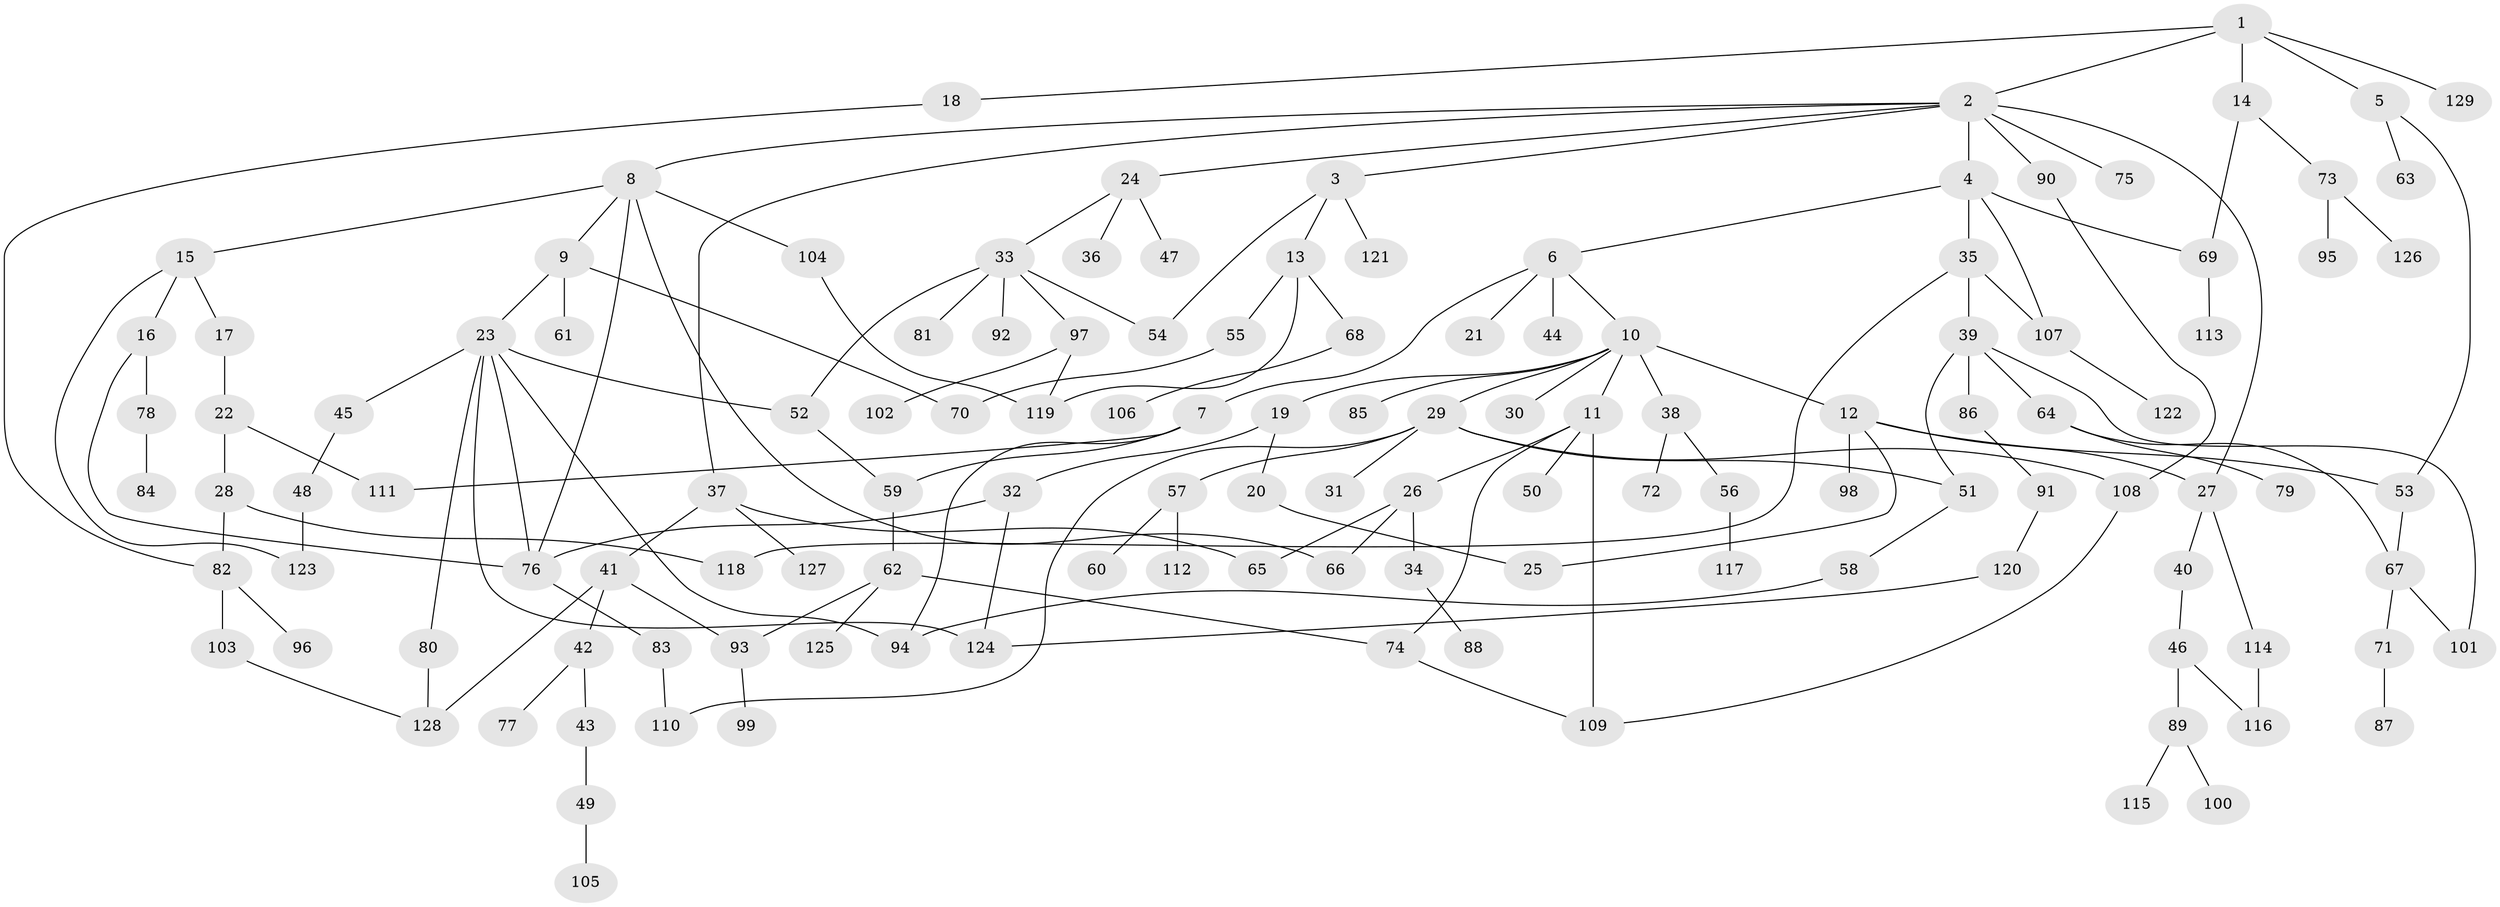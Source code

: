 // coarse degree distribution, {11: 0.05263157894736842, 4: 0.21052631578947367, 8: 0.02631578947368421, 7: 0.07894736842105263, 2: 0.21052631578947367, 1: 0.2894736842105263, 5: 0.05263157894736842, 6: 0.02631578947368421, 3: 0.05263157894736842}
// Generated by graph-tools (version 1.1) at 2025/17/03/04/25 18:17:11]
// undirected, 129 vertices, 164 edges
graph export_dot {
graph [start="1"]
  node [color=gray90,style=filled];
  1;
  2;
  3;
  4;
  5;
  6;
  7;
  8;
  9;
  10;
  11;
  12;
  13;
  14;
  15;
  16;
  17;
  18;
  19;
  20;
  21;
  22;
  23;
  24;
  25;
  26;
  27;
  28;
  29;
  30;
  31;
  32;
  33;
  34;
  35;
  36;
  37;
  38;
  39;
  40;
  41;
  42;
  43;
  44;
  45;
  46;
  47;
  48;
  49;
  50;
  51;
  52;
  53;
  54;
  55;
  56;
  57;
  58;
  59;
  60;
  61;
  62;
  63;
  64;
  65;
  66;
  67;
  68;
  69;
  70;
  71;
  72;
  73;
  74;
  75;
  76;
  77;
  78;
  79;
  80;
  81;
  82;
  83;
  84;
  85;
  86;
  87;
  88;
  89;
  90;
  91;
  92;
  93;
  94;
  95;
  96;
  97;
  98;
  99;
  100;
  101;
  102;
  103;
  104;
  105;
  106;
  107;
  108;
  109;
  110;
  111;
  112;
  113;
  114;
  115;
  116;
  117;
  118;
  119;
  120;
  121;
  122;
  123;
  124;
  125;
  126;
  127;
  128;
  129;
  1 -- 2;
  1 -- 5;
  1 -- 14;
  1 -- 18;
  1 -- 129;
  2 -- 3;
  2 -- 4;
  2 -- 8;
  2 -- 24;
  2 -- 37;
  2 -- 75;
  2 -- 90;
  2 -- 27;
  3 -- 13;
  3 -- 54;
  3 -- 121;
  4 -- 6;
  4 -- 35;
  4 -- 69;
  4 -- 107;
  5 -- 63;
  5 -- 53;
  6 -- 7;
  6 -- 10;
  6 -- 21;
  6 -- 44;
  7 -- 59;
  7 -- 94;
  7 -- 111;
  8 -- 9;
  8 -- 15;
  8 -- 66;
  8 -- 104;
  8 -- 76;
  9 -- 23;
  9 -- 61;
  9 -- 70;
  10 -- 11;
  10 -- 12;
  10 -- 19;
  10 -- 29;
  10 -- 30;
  10 -- 38;
  10 -- 85;
  11 -- 26;
  11 -- 50;
  11 -- 109;
  11 -- 74;
  12 -- 25;
  12 -- 27;
  12 -- 53;
  12 -- 98;
  13 -- 55;
  13 -- 68;
  13 -- 119;
  14 -- 73;
  14 -- 69;
  15 -- 16;
  15 -- 17;
  15 -- 123;
  16 -- 76;
  16 -- 78;
  17 -- 22;
  18 -- 82;
  19 -- 20;
  19 -- 32;
  20 -- 25;
  22 -- 28;
  22 -- 111;
  23 -- 45;
  23 -- 80;
  23 -- 76;
  23 -- 94;
  23 -- 52;
  23 -- 124;
  24 -- 33;
  24 -- 36;
  24 -- 47;
  26 -- 34;
  26 -- 65;
  26 -- 66;
  27 -- 40;
  27 -- 114;
  28 -- 82;
  28 -- 118;
  29 -- 31;
  29 -- 51;
  29 -- 57;
  29 -- 108;
  29 -- 110;
  32 -- 124;
  32 -- 76;
  33 -- 52;
  33 -- 81;
  33 -- 92;
  33 -- 97;
  33 -- 54;
  34 -- 88;
  35 -- 39;
  35 -- 107;
  35 -- 118;
  37 -- 41;
  37 -- 65;
  37 -- 127;
  38 -- 56;
  38 -- 72;
  39 -- 64;
  39 -- 86;
  39 -- 101;
  39 -- 51;
  40 -- 46;
  41 -- 42;
  41 -- 93;
  41 -- 128;
  42 -- 43;
  42 -- 77;
  43 -- 49;
  45 -- 48;
  46 -- 89;
  46 -- 116;
  48 -- 123;
  49 -- 105;
  51 -- 58;
  52 -- 59;
  53 -- 67;
  55 -- 70;
  56 -- 117;
  57 -- 60;
  57 -- 112;
  58 -- 94;
  59 -- 62;
  62 -- 74;
  62 -- 125;
  62 -- 93;
  64 -- 79;
  64 -- 67;
  67 -- 71;
  67 -- 101;
  68 -- 106;
  69 -- 113;
  71 -- 87;
  73 -- 95;
  73 -- 126;
  74 -- 109;
  76 -- 83;
  78 -- 84;
  80 -- 128;
  82 -- 96;
  82 -- 103;
  83 -- 110;
  86 -- 91;
  89 -- 100;
  89 -- 115;
  90 -- 108;
  91 -- 120;
  93 -- 99;
  97 -- 102;
  97 -- 119;
  103 -- 128;
  104 -- 119;
  107 -- 122;
  108 -- 109;
  114 -- 116;
  120 -- 124;
}

